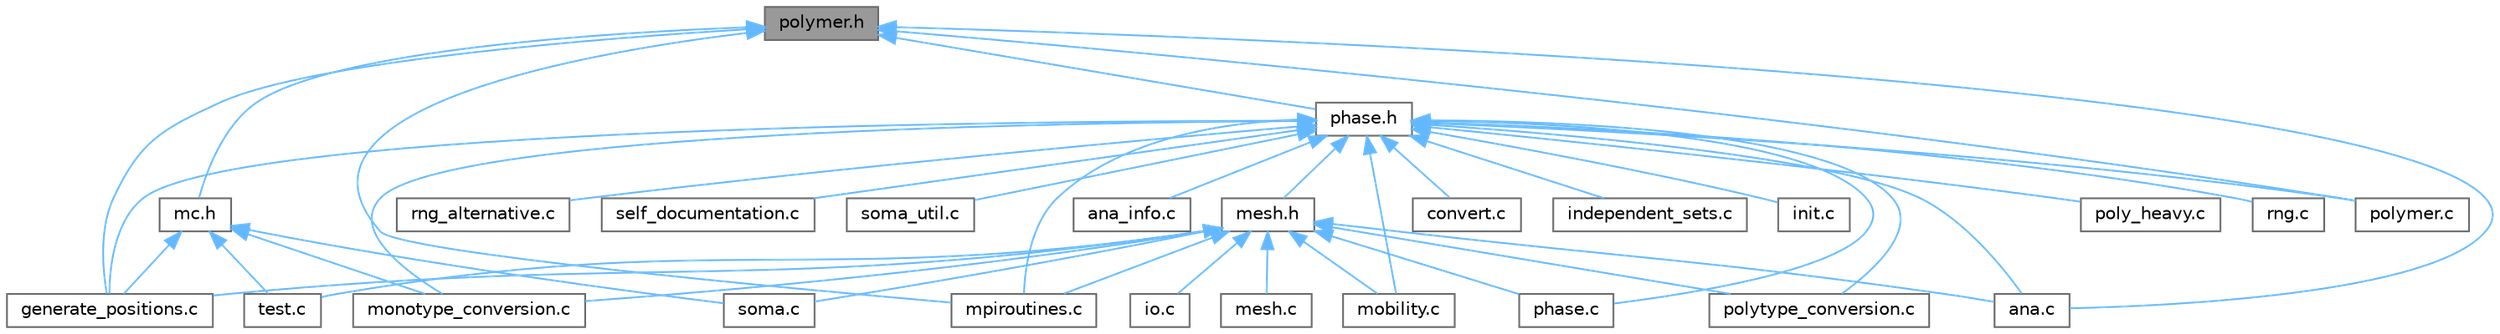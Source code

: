 digraph "polymer.h"
{
 // LATEX_PDF_SIZE
  bgcolor="transparent";
  edge [fontname=Helvetica,fontsize=10,labelfontname=Helvetica,labelfontsize=10];
  node [fontname=Helvetica,fontsize=10,shape=box,height=0.2,width=0.4];
  Node1 [label="polymer.h",height=0.2,width=0.4,color="gray40", fillcolor="grey60", style="filled", fontcolor="black",tooltip="Code related to the Polymer structures."];
  Node1 -> Node2 [dir="back",color="steelblue1",style="solid"];
  Node2 [label="ana.c",height=0.2,width=0.4,color="grey40", fillcolor="white", style="filled",URL="$ana_8c.html",tooltip="Implementation of ana.h."];
  Node1 -> Node3 [dir="back",color="steelblue1",style="solid"];
  Node3 [label="generate_positions.c",height=0.2,width=0.4,color="grey40", fillcolor="white", style="filled",URL="$generate__positions_8c.html",tooltip="Implementation of generate_positions.h."];
  Node1 -> Node4 [dir="back",color="steelblue1",style="solid"];
  Node4 [label="mc.h",height=0.2,width=0.4,color="grey40", fillcolor="white", style="filled",URL="$mc_8h.html",tooltip="Functions required for any Monte-Carlo move of the system."];
  Node4 -> Node3 [dir="back",color="steelblue1",style="solid"];
  Node4 -> Node5 [dir="back",color="steelblue1",style="solid"];
  Node5 [label="monotype_conversion.c",height=0.2,width=0.4,color="grey40", fillcolor="white", style="filled",URL="$monotype__conversion_8c.html",tooltip="Implementation of monotype_conversion.h."];
  Node4 -> Node6 [dir="back",color="steelblue1",style="solid"];
  Node6 [label="soma.c",height=0.2,width=0.4,color="grey40", fillcolor="white", style="filled",URL="$soma_8c.html",tooltip="Implementation of the main executable SOMA."];
  Node4 -> Node7 [dir="back",color="steelblue1",style="solid"];
  Node7 [label="test.c",height=0.2,width=0.4,color="grey40", fillcolor="white", style="filled",URL="$test_8c.html",tooltip="Implementation of test.h."];
  Node1 -> Node8 [dir="back",color="steelblue1",style="solid"];
  Node8 [label="mpiroutines.c",height=0.2,width=0.4,color="grey40", fillcolor="white", style="filled",URL="$mpiroutines_8c.html",tooltip="Implementation of mpiroutines.h."];
  Node1 -> Node9 [dir="back",color="steelblue1",style="solid"];
  Node9 [label="phase.h",height=0.2,width=0.4,color="grey40", fillcolor="white", style="filled",URL="$phase_8h.html",tooltip="All relevant aspects for the struct Phase."];
  Node9 -> Node2 [dir="back",color="steelblue1",style="solid"];
  Node9 -> Node10 [dir="back",color="steelblue1",style="solid"];
  Node10 [label="ana_info.c",height=0.2,width=0.4,color="grey40", fillcolor="white", style="filled",URL="$ana__info_8c.html",tooltip="Implementation of ana_info.h."];
  Node9 -> Node11 [dir="back",color="steelblue1",style="solid"];
  Node11 [label="convert.c",height=0.2,width=0.4,color="grey40", fillcolor="white", style="filled",URL="$convert_8c.html",tooltip="Implementation of CONVERT executable."];
  Node9 -> Node3 [dir="back",color="steelblue1",style="solid"];
  Node9 -> Node12 [dir="back",color="steelblue1",style="solid"];
  Node12 [label="independent_sets.c",height=0.2,width=0.4,color="grey40", fillcolor="white", style="filled",URL="$independent__sets_8c.html",tooltip="Implementation of independent_sets.h."];
  Node9 -> Node13 [dir="back",color="steelblue1",style="solid"];
  Node13 [label="init.c",height=0.2,width=0.4,color="grey40", fillcolor="white", style="filled",URL="$init_8c.html",tooltip="Implementation of init.h."];
  Node9 -> Node14 [dir="back",color="steelblue1",style="solid"];
  Node14 [label="mesh.h",height=0.2,width=0.4,color="grey40", fillcolor="white", style="filled",URL="$mesh_8h.html",tooltip="Functions related to the mesh of the density fields."];
  Node14 -> Node2 [dir="back",color="steelblue1",style="solid"];
  Node14 -> Node3 [dir="back",color="steelblue1",style="solid"];
  Node14 -> Node15 [dir="back",color="steelblue1",style="solid"];
  Node15 [label="io.c",height=0.2,width=0.4,color="grey40", fillcolor="white", style="filled",URL="$io_8c.html",tooltip="Implementation of io.h."];
  Node14 -> Node16 [dir="back",color="steelblue1",style="solid"];
  Node16 [label="mesh.c",height=0.2,width=0.4,color="grey40", fillcolor="white", style="filled",URL="$mesh_8c.html",tooltip="Implementation of mesh.h."];
  Node14 -> Node17 [dir="back",color="steelblue1",style="solid"];
  Node17 [label="mobility.c",height=0.2,width=0.4,color="grey40", fillcolor="white", style="filled",URL="$mobility_8c.html",tooltip="Implementation of mobility.h."];
  Node14 -> Node5 [dir="back",color="steelblue1",style="solid"];
  Node14 -> Node8 [dir="back",color="steelblue1",style="solid"];
  Node14 -> Node18 [dir="back",color="steelblue1",style="solid"];
  Node18 [label="phase.c",height=0.2,width=0.4,color="grey40", fillcolor="white", style="filled",URL="$phase_8c.html",tooltip="Implementation of phase.h."];
  Node14 -> Node19 [dir="back",color="steelblue1",style="solid"];
  Node19 [label="polytype_conversion.c",height=0.2,width=0.4,color="grey40", fillcolor="white", style="filled",URL="$polytype__conversion_8c.html",tooltip="Implementation of polytype_conversion.h."];
  Node14 -> Node6 [dir="back",color="steelblue1",style="solid"];
  Node14 -> Node7 [dir="back",color="steelblue1",style="solid"];
  Node9 -> Node17 [dir="back",color="steelblue1",style="solid"];
  Node9 -> Node5 [dir="back",color="steelblue1",style="solid"];
  Node9 -> Node8 [dir="back",color="steelblue1",style="solid"];
  Node9 -> Node18 [dir="back",color="steelblue1",style="solid"];
  Node9 -> Node20 [dir="back",color="steelblue1",style="solid"];
  Node20 [label="poly_heavy.c",height=0.2,width=0.4,color="grey40", fillcolor="white", style="filled",URL="$poly__heavy_8c.html",tooltip="implementation of poly_heavy.h"];
  Node9 -> Node21 [dir="back",color="steelblue1",style="solid"];
  Node21 [label="polymer.c",height=0.2,width=0.4,color="grey40", fillcolor="white", style="filled",URL="$polymer_8c.html",tooltip="Implementation of polymer.h."];
  Node9 -> Node19 [dir="back",color="steelblue1",style="solid"];
  Node9 -> Node22 [dir="back",color="steelblue1",style="solid"];
  Node22 [label="rng.c",height=0.2,width=0.4,color="grey40", fillcolor="white", style="filled",URL="$rng_8c.html",tooltip="Implementation of rng.h."];
  Node9 -> Node23 [dir="back",color="steelblue1",style="solid"];
  Node23 [label="rng_alternative.c",height=0.2,width=0.4,color="grey40", fillcolor="white", style="filled",URL="$rng__alternative_8c.html",tooltip="Implementation of rng_alternative.h."];
  Node9 -> Node24 [dir="back",color="steelblue1",style="solid"];
  Node24 [label="self_documentation.c",height=0.2,width=0.4,color="grey40", fillcolor="white", style="filled",URL="$self__documentation_8c.html",tooltip="Implementation self_documentation.h."];
  Node9 -> Node25 [dir="back",color="steelblue1",style="solid"];
  Node25 [label="soma_util.c",height=0.2,width=0.4,color="grey40", fillcolor="white", style="filled",URL="$soma__util_8c.html",tooltip="Implementation of soma_util.h."];
  Node1 -> Node21 [dir="back",color="steelblue1",style="solid"];
}

